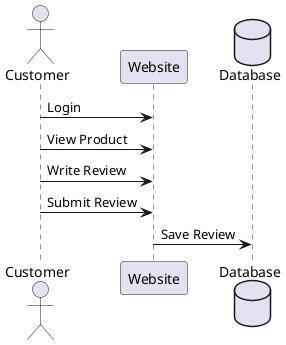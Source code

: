 @startuml SubmitAReview_HS

actor Customer
participant "Website" as website
database "Database" as database

Customer -> website: Login
Customer -> website: View Product
Customer -> website: Write Review
Customer -> website: Submit Review
website -> database: Save Review

@enduml
